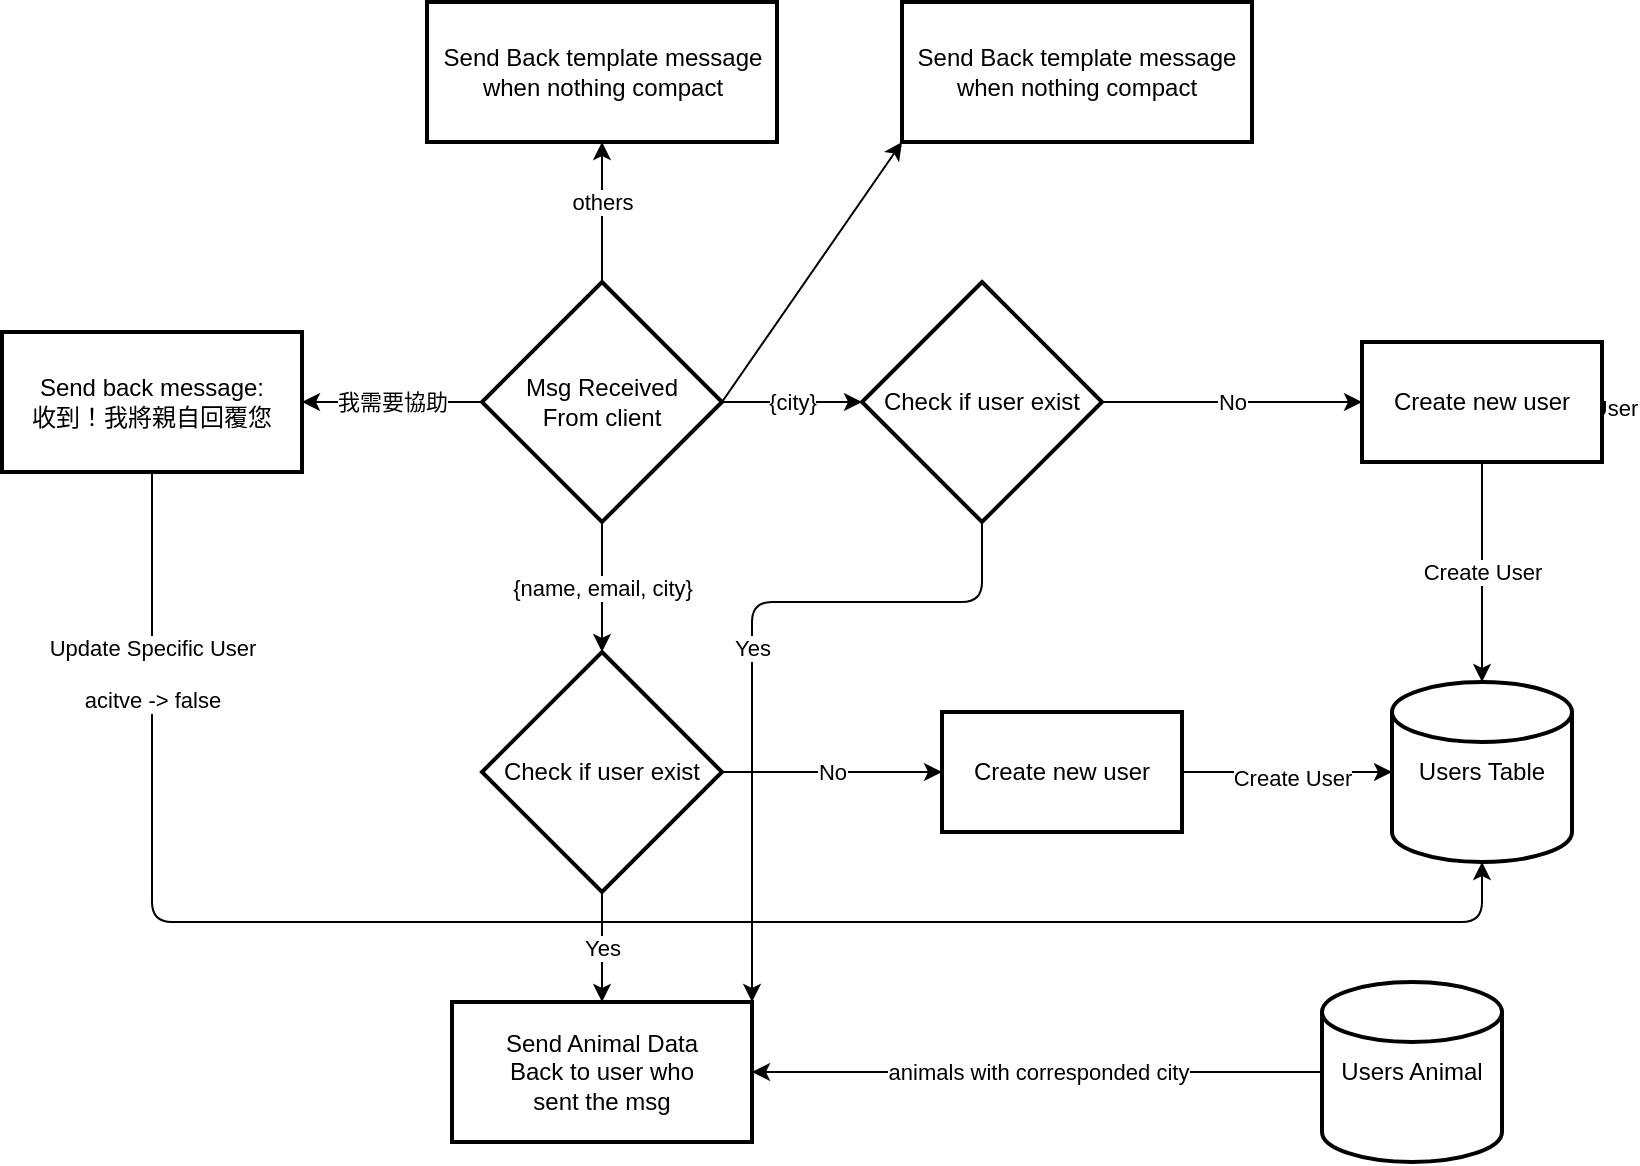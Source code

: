 <mxfile>
    <diagram id="Hy54OnkjLe7St4t0bb2m" name="第1頁">
        <mxGraphModel dx="1114" dy="626" grid="1" gridSize="10" guides="1" tooltips="1" connect="1" arrows="1" fold="1" page="1" pageScale="1" pageWidth="827" pageHeight="1169" math="0" shadow="0">
            <root>
                <mxCell id="0"/>
                <mxCell id="1" parent="0"/>
                <mxCell id="9" value="{name, email, city}" style="edgeStyle=none;html=1;exitX=0.5;exitY=1;exitDx=0;exitDy=0;exitPerimeter=0;entryX=0.5;entryY=0;entryDx=0;entryDy=0;entryPerimeter=0;" parent="1" source="7" target="11" edge="1">
                    <mxGeometry relative="1" as="geometry">
                        <mxPoint x="410" y="450" as="targetPoint"/>
                    </mxGeometry>
                </mxCell>
                <mxCell id="26" value="{city}" style="edgeStyle=none;html=1;exitX=1;exitY=0.5;exitDx=0;exitDy=0;exitPerimeter=0;entryX=0;entryY=0.5;entryDx=0;entryDy=0;entryPerimeter=0;" parent="1" source="7" target="28" edge="1">
                    <mxGeometry relative="1" as="geometry">
                        <mxPoint x="580" y="340" as="targetPoint"/>
                    </mxGeometry>
                </mxCell>
                <mxCell id="35" value="我需要協助" style="edgeStyle=none;html=1;exitX=0;exitY=0.5;exitDx=0;exitDy=0;exitPerimeter=0;entryX=1;entryY=0.5;entryDx=0;entryDy=0;" parent="1" source="7" target="36" edge="1">
                    <mxGeometry relative="1" as="geometry">
                        <mxPoint x="300" y="340" as="targetPoint"/>
                    </mxGeometry>
                </mxCell>
                <mxCell id="43" value="others" style="edgeStyle=none;html=1;exitX=0.5;exitY=0;exitDx=0;exitDy=0;exitPerimeter=0;entryX=0.5;entryY=1;entryDx=0;entryDy=0;" parent="1" source="7" target="44" edge="1">
                    <mxGeometry x="0.143" relative="1" as="geometry">
                        <mxPoint x="410" y="240" as="targetPoint"/>
                        <Array as="points">
                            <mxPoint x="410" y="250"/>
                        </Array>
                        <mxPoint as="offset"/>
                    </mxGeometry>
                </mxCell>
                <mxCell id="47" style="edgeStyle=none;html=1;exitX=1;exitY=0.5;exitDx=0;exitDy=0;exitPerimeter=0;entryX=0;entryY=1;entryDx=0;entryDy=0;" edge="1" parent="1" source="7" target="46">
                    <mxGeometry relative="1" as="geometry"/>
                </mxCell>
                <mxCell id="7" value="Msg Received&lt;br&gt;From client" style="strokeWidth=2;html=1;shape=mxgraph.flowchart.decision;whiteSpace=wrap;" parent="1" vertex="1">
                    <mxGeometry x="350" y="280" width="120" height="120" as="geometry"/>
                </mxCell>
                <mxCell id="14" value="No" style="edgeStyle=none;html=1;exitX=1;exitY=0.5;exitDx=0;exitDy=0;exitPerimeter=0;entryX=0;entryY=0.5;entryDx=0;entryDy=0;" parent="1" source="11" target="13" edge="1">
                    <mxGeometry relative="1" as="geometry"/>
                </mxCell>
                <mxCell id="19" value="Yes" style="edgeStyle=none;html=1;exitX=0.5;exitY=1;exitDx=0;exitDy=0;exitPerimeter=0;" parent="1" source="11" target="18" edge="1">
                    <mxGeometry relative="1" as="geometry"/>
                </mxCell>
                <mxCell id="11" value="Check if user exist" style="strokeWidth=2;html=1;shape=mxgraph.flowchart.decision;whiteSpace=wrap;" parent="1" vertex="1">
                    <mxGeometry x="350" y="465" width="120" height="120" as="geometry"/>
                </mxCell>
                <mxCell id="16" style="edgeStyle=none;html=1;exitX=1;exitY=0.5;exitDx=0;exitDy=0;entryX=0;entryY=0.5;entryDx=0;entryDy=0;entryPerimeter=0;" parent="1" source="13" target="15" edge="1">
                    <mxGeometry relative="1" as="geometry"/>
                </mxCell>
                <mxCell id="17" value="Create User" style="edgeLabel;html=1;align=center;verticalAlign=middle;resizable=0;points=[];" parent="16" vertex="1" connectable="0">
                    <mxGeometry x="0.04" y="-3" relative="1" as="geometry">
                        <mxPoint as="offset"/>
                    </mxGeometry>
                </mxCell>
                <mxCell id="13" value="Create new user" style="whiteSpace=wrap;html=1;strokeWidth=2;" parent="1" vertex="1">
                    <mxGeometry x="580" y="495" width="120" height="60" as="geometry"/>
                </mxCell>
                <mxCell id="15" value="Users Table" style="strokeWidth=2;html=1;shape=mxgraph.flowchart.database;whiteSpace=wrap;" parent="1" vertex="1">
                    <mxGeometry x="805" y="480" width="90" height="90" as="geometry"/>
                </mxCell>
                <mxCell id="18" value="Send Animal Data&lt;br&gt;Back to user who&lt;br&gt;sent the msg" style="whiteSpace=wrap;html=1;strokeWidth=2;" parent="1" vertex="1">
                    <mxGeometry x="335" y="640" width="150" height="70" as="geometry"/>
                </mxCell>
                <mxCell id="22" value="animals with corresponded city" style="edgeStyle=none;html=1;exitX=0;exitY=0.5;exitDx=0;exitDy=0;exitPerimeter=0;entryX=1;entryY=0.5;entryDx=0;entryDy=0;" parent="1" source="20" target="18" edge="1">
                    <mxGeometry relative="1" as="geometry"/>
                </mxCell>
                <mxCell id="20" value="Users Animal" style="strokeWidth=2;html=1;shape=mxgraph.flowchart.database;whiteSpace=wrap;" parent="1" vertex="1">
                    <mxGeometry x="770" y="630" width="90" height="90" as="geometry"/>
                </mxCell>
                <mxCell id="31" value="No" style="edgeStyle=none;html=1;exitX=1;exitY=0.5;exitDx=0;exitDy=0;exitPerimeter=0;entryX=0;entryY=0.5;entryDx=0;entryDy=0;" parent="1" source="28" target="30" edge="1">
                    <mxGeometry relative="1" as="geometry"/>
                </mxCell>
                <mxCell id="28" value="Check if user exist" style="strokeWidth=2;html=1;shape=mxgraph.flowchart.decision;whiteSpace=wrap;" parent="1" vertex="1">
                    <mxGeometry x="540" y="280" width="120" height="120" as="geometry"/>
                </mxCell>
                <mxCell id="29" value="Create User" style="edgeLabel;html=1;align=center;verticalAlign=middle;resizable=0;points=[];" parent="1" vertex="1" connectable="0">
                    <mxGeometry x="898" y="343" as="geometry"/>
                </mxCell>
                <mxCell id="32" value="Create User" style="edgeStyle=none;html=1;entryX=0.5;entryY=0;entryDx=0;entryDy=0;entryPerimeter=0;" parent="1" source="30" target="15" edge="1">
                    <mxGeometry relative="1" as="geometry"/>
                </mxCell>
                <mxCell id="30" value="Create new user" style="whiteSpace=wrap;html=1;strokeWidth=2;" parent="1" vertex="1">
                    <mxGeometry x="790" y="310" width="120" height="60" as="geometry"/>
                </mxCell>
                <mxCell id="33" value="Yes" style="edgeStyle=none;html=1;exitX=0.5;exitY=1;exitDx=0;exitDy=0;entryX=1;entryY=0;entryDx=0;entryDy=0;exitPerimeter=0;" parent="1" source="28" target="18" edge="1">
                    <mxGeometry relative="1" as="geometry">
                        <Array as="points">
                            <mxPoint x="600" y="440"/>
                            <mxPoint x="485" y="440"/>
                        </Array>
                    </mxGeometry>
                </mxCell>
                <mxCell id="39" style="edgeStyle=none;html=1;entryX=0.5;entryY=1;entryDx=0;entryDy=0;entryPerimeter=0;" parent="1" source="36" target="15" edge="1">
                    <mxGeometry relative="1" as="geometry">
                        <mxPoint x="185" y="480" as="targetPoint"/>
                        <Array as="points">
                            <mxPoint x="185" y="600"/>
                            <mxPoint x="850" y="600"/>
                        </Array>
                    </mxGeometry>
                </mxCell>
                <mxCell id="42" value="Update Specific User&lt;br&gt;&lt;br&gt;acitve -&amp;gt; false" style="edgeLabel;html=1;align=center;verticalAlign=middle;resizable=0;points=[];" parent="39" vertex="1" connectable="0">
                    <mxGeometry x="-0.781" relative="1" as="geometry">
                        <mxPoint as="offset"/>
                    </mxGeometry>
                </mxCell>
                <mxCell id="36" value="Send back message:&lt;br&gt;收到！我將親自回覆您" style="whiteSpace=wrap;html=1;strokeWidth=2;" parent="1" vertex="1">
                    <mxGeometry x="110" y="305" width="150" height="70" as="geometry"/>
                </mxCell>
                <mxCell id="44" value="Send Back template message when nothing compact" style="whiteSpace=wrap;html=1;strokeWidth=2;" parent="1" vertex="1">
                    <mxGeometry x="322.5" y="140" width="175" height="70" as="geometry"/>
                </mxCell>
                <mxCell id="46" value="Send Back template message when nothing compact" style="whiteSpace=wrap;html=1;strokeWidth=2;" vertex="1" parent="1">
                    <mxGeometry x="560" y="140" width="175" height="70" as="geometry"/>
                </mxCell>
            </root>
        </mxGraphModel>
    </diagram>
</mxfile>